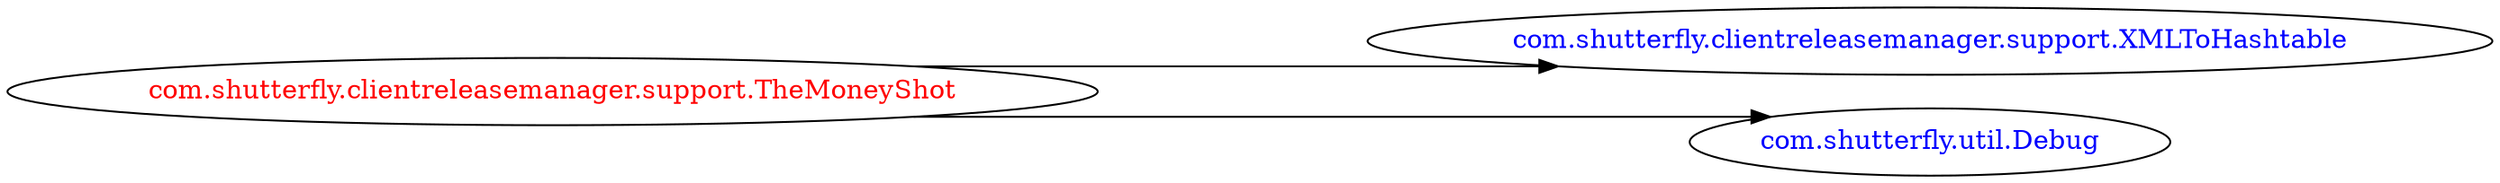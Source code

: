 digraph dependencyGraph {
 concentrate=true;
 ranksep="2.0";
 rankdir="LR"; 
 splines="ortho";
"com.shutterfly.clientreleasemanager.support.TheMoneyShot" [fontcolor="red"];
"com.shutterfly.clientreleasemanager.support.XMLToHashtable" [ fontcolor="blue" ];
"com.shutterfly.clientreleasemanager.support.TheMoneyShot"->"com.shutterfly.clientreleasemanager.support.XMLToHashtable";
"com.shutterfly.util.Debug" [ fontcolor="blue" ];
"com.shutterfly.clientreleasemanager.support.TheMoneyShot"->"com.shutterfly.util.Debug";
}